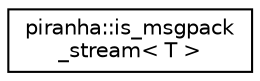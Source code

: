 digraph "Graphical Class Hierarchy"
{
  edge [fontname="Helvetica",fontsize="10",labelfontname="Helvetica",labelfontsize="10"];
  node [fontname="Helvetica",fontsize="10",shape=record];
  rankdir="LR";
  Node0 [label="piranha::is_msgpack\l_stream\< T \>",height=0.2,width=0.4,color="black", fillcolor="white", style="filled",URL="$classpiranha_1_1is__msgpack__stream.html",tooltip="Detect msgpack stream. "];
}
